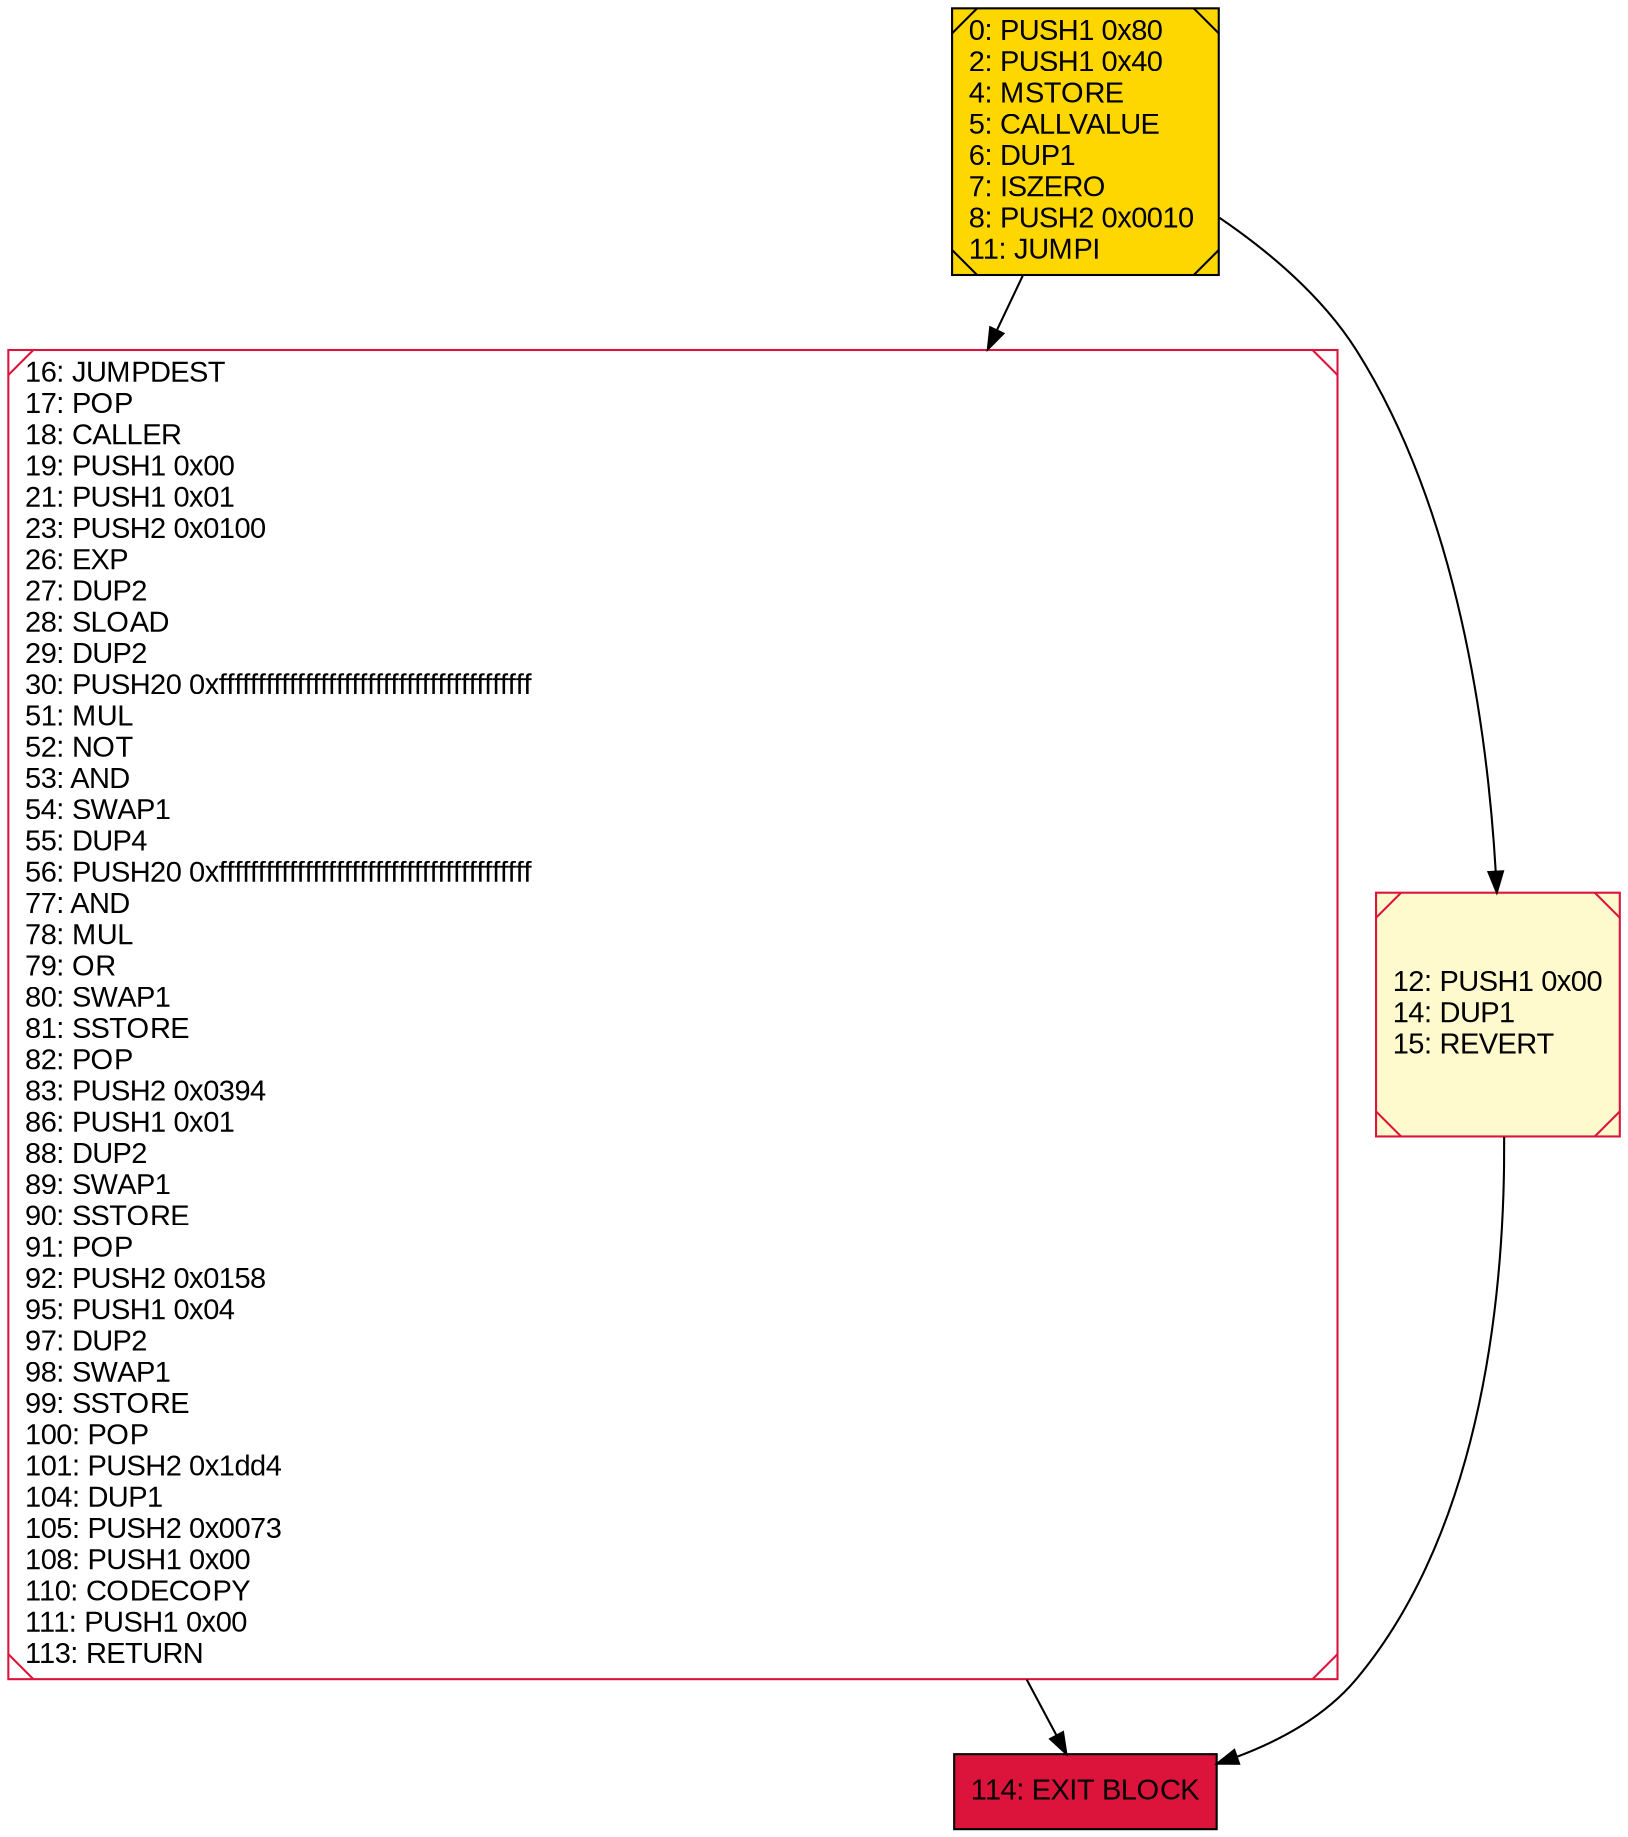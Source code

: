 digraph G {
bgcolor=transparent rankdir=UD;
node [shape=box style=filled color=black fillcolor=white fontname=arial fontcolor=black];
114 [label="114: EXIT BLOCK\l" fillcolor=crimson ];
16 [label="16: JUMPDEST\l17: POP\l18: CALLER\l19: PUSH1 0x00\l21: PUSH1 0x01\l23: PUSH2 0x0100\l26: EXP\l27: DUP2\l28: SLOAD\l29: DUP2\l30: PUSH20 0xffffffffffffffffffffffffffffffffffffffff\l51: MUL\l52: NOT\l53: AND\l54: SWAP1\l55: DUP4\l56: PUSH20 0xffffffffffffffffffffffffffffffffffffffff\l77: AND\l78: MUL\l79: OR\l80: SWAP1\l81: SSTORE\l82: POP\l83: PUSH2 0x0394\l86: PUSH1 0x01\l88: DUP2\l89: SWAP1\l90: SSTORE\l91: POP\l92: PUSH2 0x0158\l95: PUSH1 0x04\l97: DUP2\l98: SWAP1\l99: SSTORE\l100: POP\l101: PUSH2 0x1dd4\l104: DUP1\l105: PUSH2 0x0073\l108: PUSH1 0x00\l110: CODECOPY\l111: PUSH1 0x00\l113: RETURN\l" shape=Msquare color=crimson ];
0 [label="0: PUSH1 0x80\l2: PUSH1 0x40\l4: MSTORE\l5: CALLVALUE\l6: DUP1\l7: ISZERO\l8: PUSH2 0x0010\l11: JUMPI\l" fillcolor=lemonchiffon shape=Msquare fillcolor=gold ];
12 [label="12: PUSH1 0x00\l14: DUP1\l15: REVERT\l" fillcolor=lemonchiffon shape=Msquare color=crimson ];
0 -> 12;
16 -> 114;
0 -> 16;
12 -> 114;
}